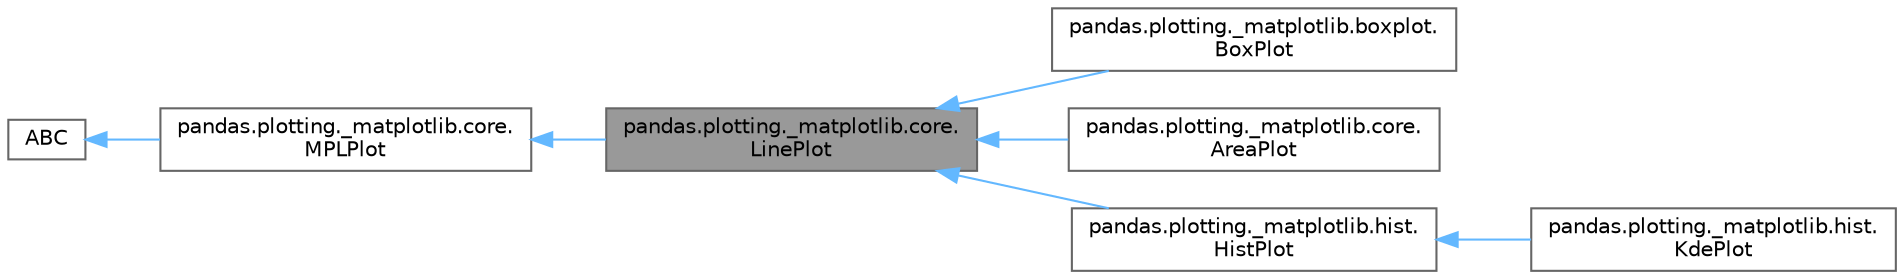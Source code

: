 digraph "pandas.plotting._matplotlib.core.LinePlot"
{
 // LATEX_PDF_SIZE
  bgcolor="transparent";
  edge [fontname=Helvetica,fontsize=10,labelfontname=Helvetica,labelfontsize=10];
  node [fontname=Helvetica,fontsize=10,shape=box,height=0.2,width=0.4];
  rankdir="LR";
  Node1 [id="Node000001",label="pandas.plotting._matplotlib.core.\lLinePlot",height=0.2,width=0.4,color="gray40", fillcolor="grey60", style="filled", fontcolor="black",tooltip=" "];
  Node2 -> Node1 [id="edge7_Node000001_Node000002",dir="back",color="steelblue1",style="solid",tooltip=" "];
  Node2 [id="Node000002",label="pandas.plotting._matplotlib.core.\lMPLPlot",height=0.2,width=0.4,color="gray40", fillcolor="white", style="filled",URL="$classpandas_1_1plotting_1_1__matplotlib_1_1core_1_1MPLPlot.html",tooltip=" "];
  Node3 -> Node2 [id="edge8_Node000002_Node000003",dir="back",color="steelblue1",style="solid",tooltip=" "];
  Node3 [id="Node000003",label="ABC",height=0.2,width=0.4,color="gray40", fillcolor="white", style="filled",tooltip=" "];
  Node1 -> Node4 [id="edge9_Node000001_Node000004",dir="back",color="steelblue1",style="solid",tooltip=" "];
  Node4 [id="Node000004",label="pandas.plotting._matplotlib.boxplot.\lBoxPlot",height=0.2,width=0.4,color="gray40", fillcolor="white", style="filled",URL="$classpandas_1_1plotting_1_1__matplotlib_1_1boxplot_1_1BoxPlot.html",tooltip=" "];
  Node1 -> Node5 [id="edge10_Node000001_Node000005",dir="back",color="steelblue1",style="solid",tooltip=" "];
  Node5 [id="Node000005",label="pandas.plotting._matplotlib.core.\lAreaPlot",height=0.2,width=0.4,color="gray40", fillcolor="white", style="filled",URL="$classpandas_1_1plotting_1_1__matplotlib_1_1core_1_1AreaPlot.html",tooltip=" "];
  Node1 -> Node6 [id="edge11_Node000001_Node000006",dir="back",color="steelblue1",style="solid",tooltip=" "];
  Node6 [id="Node000006",label="pandas.plotting._matplotlib.hist.\lHistPlot",height=0.2,width=0.4,color="gray40", fillcolor="white", style="filled",URL="$classpandas_1_1plotting_1_1__matplotlib_1_1hist_1_1HistPlot.html",tooltip=" "];
  Node6 -> Node7 [id="edge12_Node000006_Node000007",dir="back",color="steelblue1",style="solid",tooltip=" "];
  Node7 [id="Node000007",label="pandas.plotting._matplotlib.hist.\lKdePlot",height=0.2,width=0.4,color="gray40", fillcolor="white", style="filled",URL="$classpandas_1_1plotting_1_1__matplotlib_1_1hist_1_1KdePlot.html",tooltip=" "];
}
